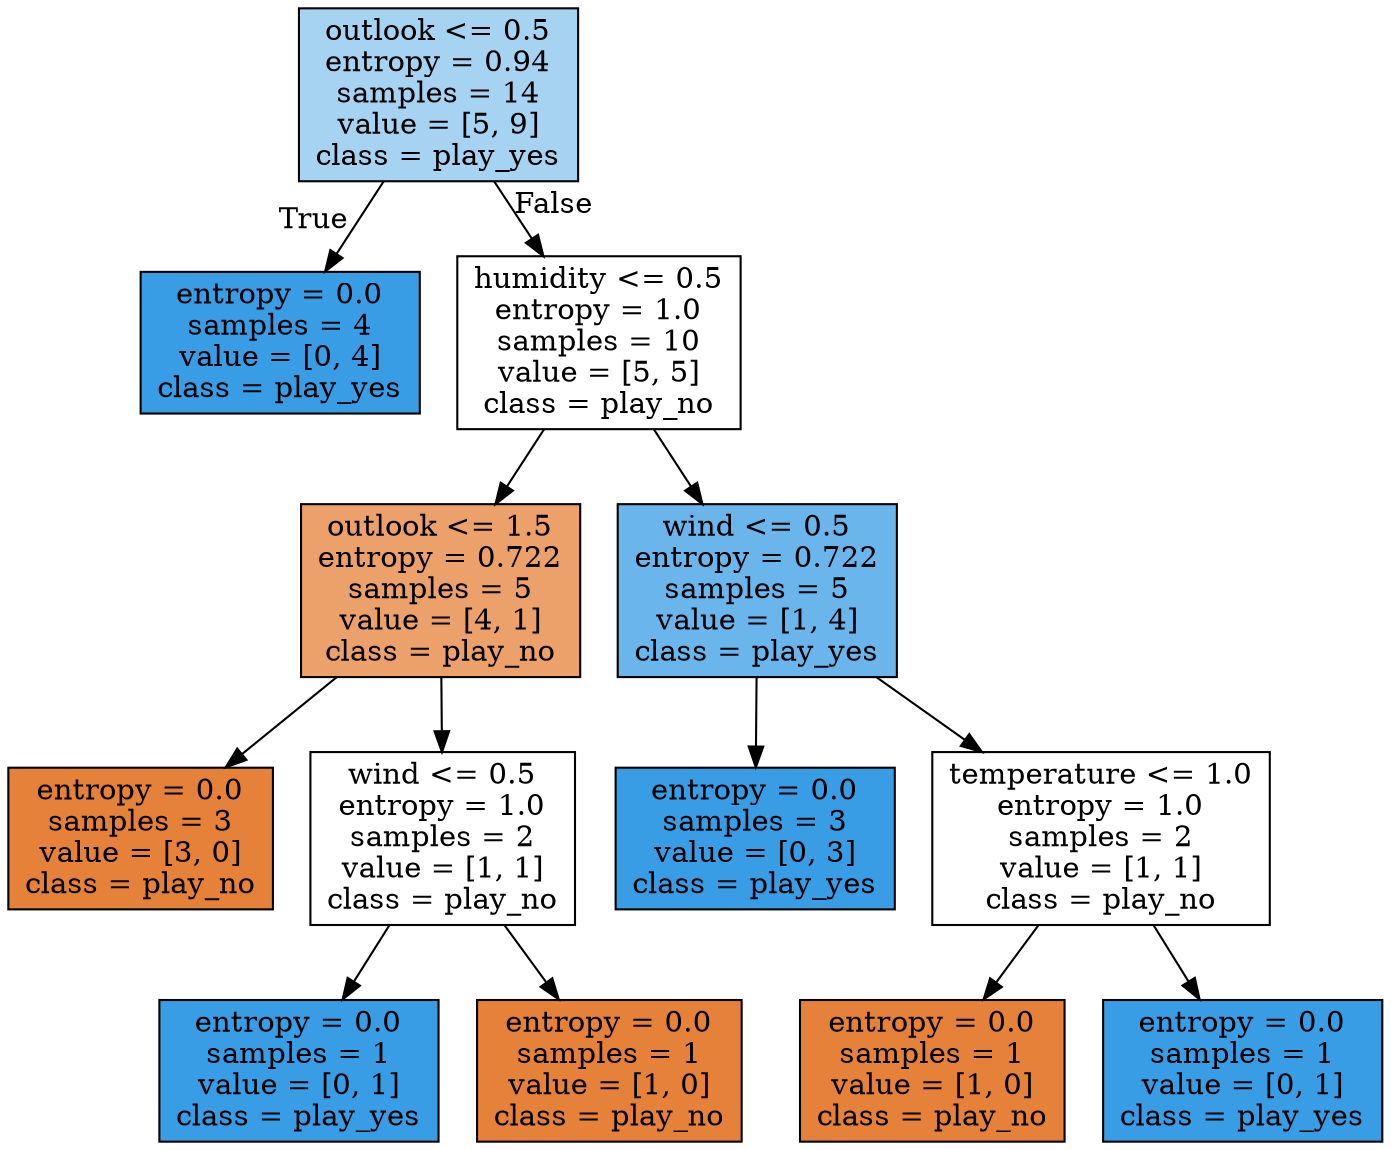 digraph Tree {
node [shape=box, style="filled", color="black"] ;
0 [label="outlook <= 0.5\nentropy = 0.94\nsamples = 14\nvalue = [5, 9]\nclass = play_yes", fillcolor="#a7d3f3"] ;
1 [label="entropy = 0.0\nsamples = 4\nvalue = [0, 4]\nclass = play_yes", fillcolor="#399de5"] ;
0 -> 1 [labeldistance=2.5, labelangle=45, headlabel="True"] ;
2 [label="humidity <= 0.5\nentropy = 1.0\nsamples = 10\nvalue = [5, 5]\nclass = play_no", fillcolor="#ffffff"] ;
0 -> 2 [labeldistance=2.5, labelangle=-45, headlabel="False"] ;
3 [label="outlook <= 1.5\nentropy = 0.722\nsamples = 5\nvalue = [4, 1]\nclass = play_no", fillcolor="#eca06a"] ;
2 -> 3 ;
4 [label="entropy = 0.0\nsamples = 3\nvalue = [3, 0]\nclass = play_no", fillcolor="#e58139"] ;
3 -> 4 ;
5 [label="wind <= 0.5\nentropy = 1.0\nsamples = 2\nvalue = [1, 1]\nclass = play_no", fillcolor="#ffffff"] ;
3 -> 5 ;
6 [label="entropy = 0.0\nsamples = 1\nvalue = [0, 1]\nclass = play_yes", fillcolor="#399de5"] ;
5 -> 6 ;
7 [label="entropy = 0.0\nsamples = 1\nvalue = [1, 0]\nclass = play_no", fillcolor="#e58139"] ;
5 -> 7 ;
8 [label="wind <= 0.5\nentropy = 0.722\nsamples = 5\nvalue = [1, 4]\nclass = play_yes", fillcolor="#6ab6ec"] ;
2 -> 8 ;
9 [label="entropy = 0.0\nsamples = 3\nvalue = [0, 3]\nclass = play_yes", fillcolor="#399de5"] ;
8 -> 9 ;
10 [label="temperature <= 1.0\nentropy = 1.0\nsamples = 2\nvalue = [1, 1]\nclass = play_no", fillcolor="#ffffff"] ;
8 -> 10 ;
11 [label="entropy = 0.0\nsamples = 1\nvalue = [1, 0]\nclass = play_no", fillcolor="#e58139"] ;
10 -> 11 ;
12 [label="entropy = 0.0\nsamples = 1\nvalue = [0, 1]\nclass = play_yes", fillcolor="#399de5"] ;
10 -> 12 ;
}
